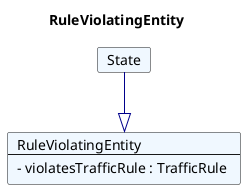 @startuml
Title RuleViolatingEntity 

Card RuleViolatingEntity #F0F8FF [
RuleViolatingEntity
----
- violatesTrafficRule : TrafficRule 
]
Card State #F0F8FF [
State
]
State --|> RuleViolatingEntity  #00008B 
@enduml